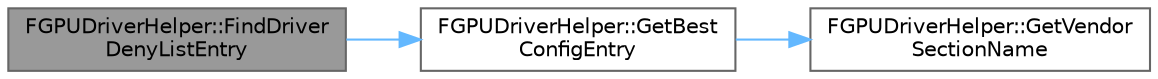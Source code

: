 digraph "FGPUDriverHelper::FindDriverDenyListEntry"
{
 // INTERACTIVE_SVG=YES
 // LATEX_PDF_SIZE
  bgcolor="transparent";
  edge [fontname=Helvetica,fontsize=10,labelfontname=Helvetica,labelfontsize=10];
  node [fontname=Helvetica,fontsize=10,shape=box,height=0.2,width=0.4];
  rankdir="LR";
  Node1 [id="Node000001",label="FGPUDriverHelper::FindDriver\lDenyListEntry",height=0.2,width=0.4,color="gray40", fillcolor="grey60", style="filled", fontcolor="black",tooltip=" "];
  Node1 -> Node2 [id="edge1_Node000001_Node000002",color="steelblue1",style="solid",tooltip=" "];
  Node2 [id="Node000002",label="FGPUDriverHelper::GetBest\lConfigEntry",height=0.2,width=0.4,color="grey40", fillcolor="white", style="filled",URL="$d7/d38/classFGPUDriverHelper.html#aae22504068ec7569377214ca1dfce134",tooltip=" "];
  Node2 -> Node3 [id="edge2_Node000002_Node000003",color="steelblue1",style="solid",tooltip=" "];
  Node3 [id="Node000003",label="FGPUDriverHelper::GetVendor\lSectionName",height=0.2,width=0.4,color="grey40", fillcolor="white", style="filled",URL="$d7/d38/classFGPUDriverHelper.html#a167a5fd57b93d9017ae80e2da28271a2",tooltip=" "];
}
